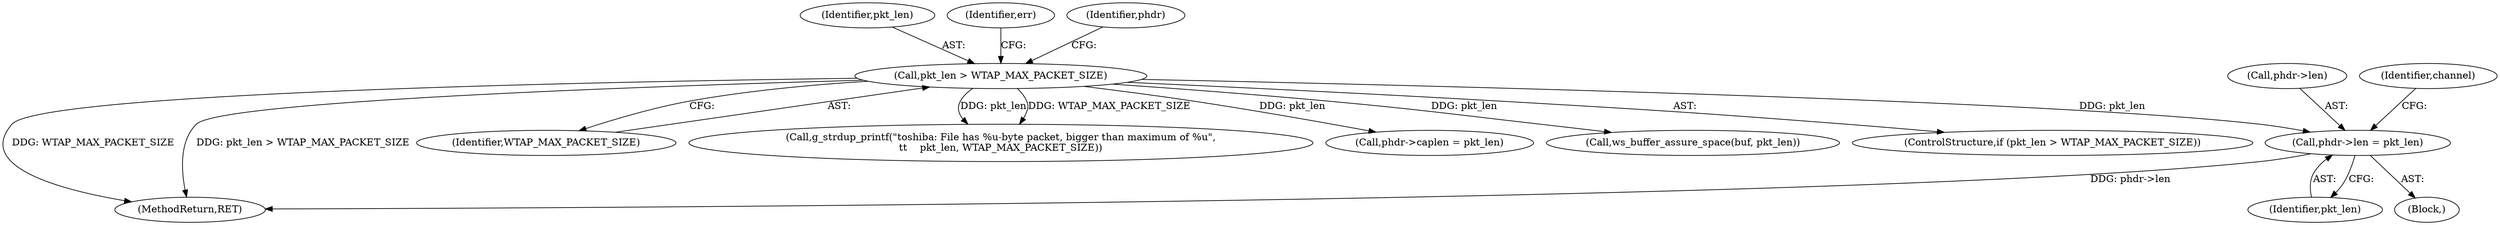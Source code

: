 digraph "0_wireshark_5efb45231671baa2db2011d8f67f9d6e72bc455b@pointer" {
"1000316" [label="(Call,phdr->len = pkt_len)"];
"1000258" [label="(Call,pkt_len > WTAP_MAX_PACKET_SIZE)"];
"1000258" [label="(Call,pkt_len > WTAP_MAX_PACKET_SIZE)"];
"1000259" [label="(Identifier,pkt_len)"];
"1000264" [label="(Identifier,err)"];
"1000399" [label="(Call,ws_buffer_assure_space(buf, pkt_len))"];
"1000317" [label="(Call,phdr->len)"];
"1000114" [label="(Block,)"];
"1000257" [label="(ControlStructure,if (pkt_len > WTAP_MAX_PACKET_SIZE))"];
"1000476" [label="(MethodReturn,RET)"];
"1000316" [label="(Call,phdr->len = pkt_len)"];
"1000323" [label="(Identifier,channel)"];
"1000260" [label="(Identifier,WTAP_MAX_PACKET_SIZE)"];
"1000269" [label="(Call,g_strdup_printf(\"toshiba: File has %u-byte packet, bigger than maximum of %u\",\n\t\t    pkt_len, WTAP_MAX_PACKET_SIZE))"];
"1000277" [label="(Identifier,phdr)"];
"1000311" [label="(Call,phdr->caplen = pkt_len)"];
"1000320" [label="(Identifier,pkt_len)"];
"1000316" -> "1000114"  [label="AST: "];
"1000316" -> "1000320"  [label="CFG: "];
"1000317" -> "1000316"  [label="AST: "];
"1000320" -> "1000316"  [label="AST: "];
"1000323" -> "1000316"  [label="CFG: "];
"1000316" -> "1000476"  [label="DDG: phdr->len"];
"1000258" -> "1000316"  [label="DDG: pkt_len"];
"1000258" -> "1000257"  [label="AST: "];
"1000258" -> "1000260"  [label="CFG: "];
"1000259" -> "1000258"  [label="AST: "];
"1000260" -> "1000258"  [label="AST: "];
"1000264" -> "1000258"  [label="CFG: "];
"1000277" -> "1000258"  [label="CFG: "];
"1000258" -> "1000476"  [label="DDG: WTAP_MAX_PACKET_SIZE"];
"1000258" -> "1000476"  [label="DDG: pkt_len > WTAP_MAX_PACKET_SIZE"];
"1000258" -> "1000269"  [label="DDG: pkt_len"];
"1000258" -> "1000269"  [label="DDG: WTAP_MAX_PACKET_SIZE"];
"1000258" -> "1000311"  [label="DDG: pkt_len"];
"1000258" -> "1000399"  [label="DDG: pkt_len"];
}
